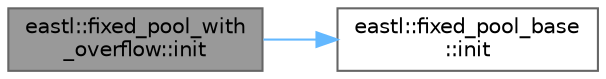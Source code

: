 digraph "eastl::fixed_pool_with_overflow::init"
{
 // LATEX_PDF_SIZE
  bgcolor="transparent";
  edge [fontname=Helvetica,fontsize=10,labelfontname=Helvetica,labelfontsize=10];
  node [fontname=Helvetica,fontsize=10,shape=box,height=0.2,width=0.4];
  rankdir="LR";
  Node1 [id="Node000001",label="eastl::fixed_pool_with\l_overflow::init",height=0.2,width=0.4,color="gray40", fillcolor="grey60", style="filled", fontcolor="black",tooltip=" "];
  Node1 -> Node2 [id="edge2_Node000001_Node000002",color="steelblue1",style="solid",tooltip=" "];
  Node2 [id="Node000002",label="eastl::fixed_pool_base\l::init",height=0.2,width=0.4,color="grey40", fillcolor="white", style="filled",URL="$structeastl_1_1fixed__pool__base.html#a91271c8c5d3e5927a7199c0a597ae900",tooltip=" "];
}

